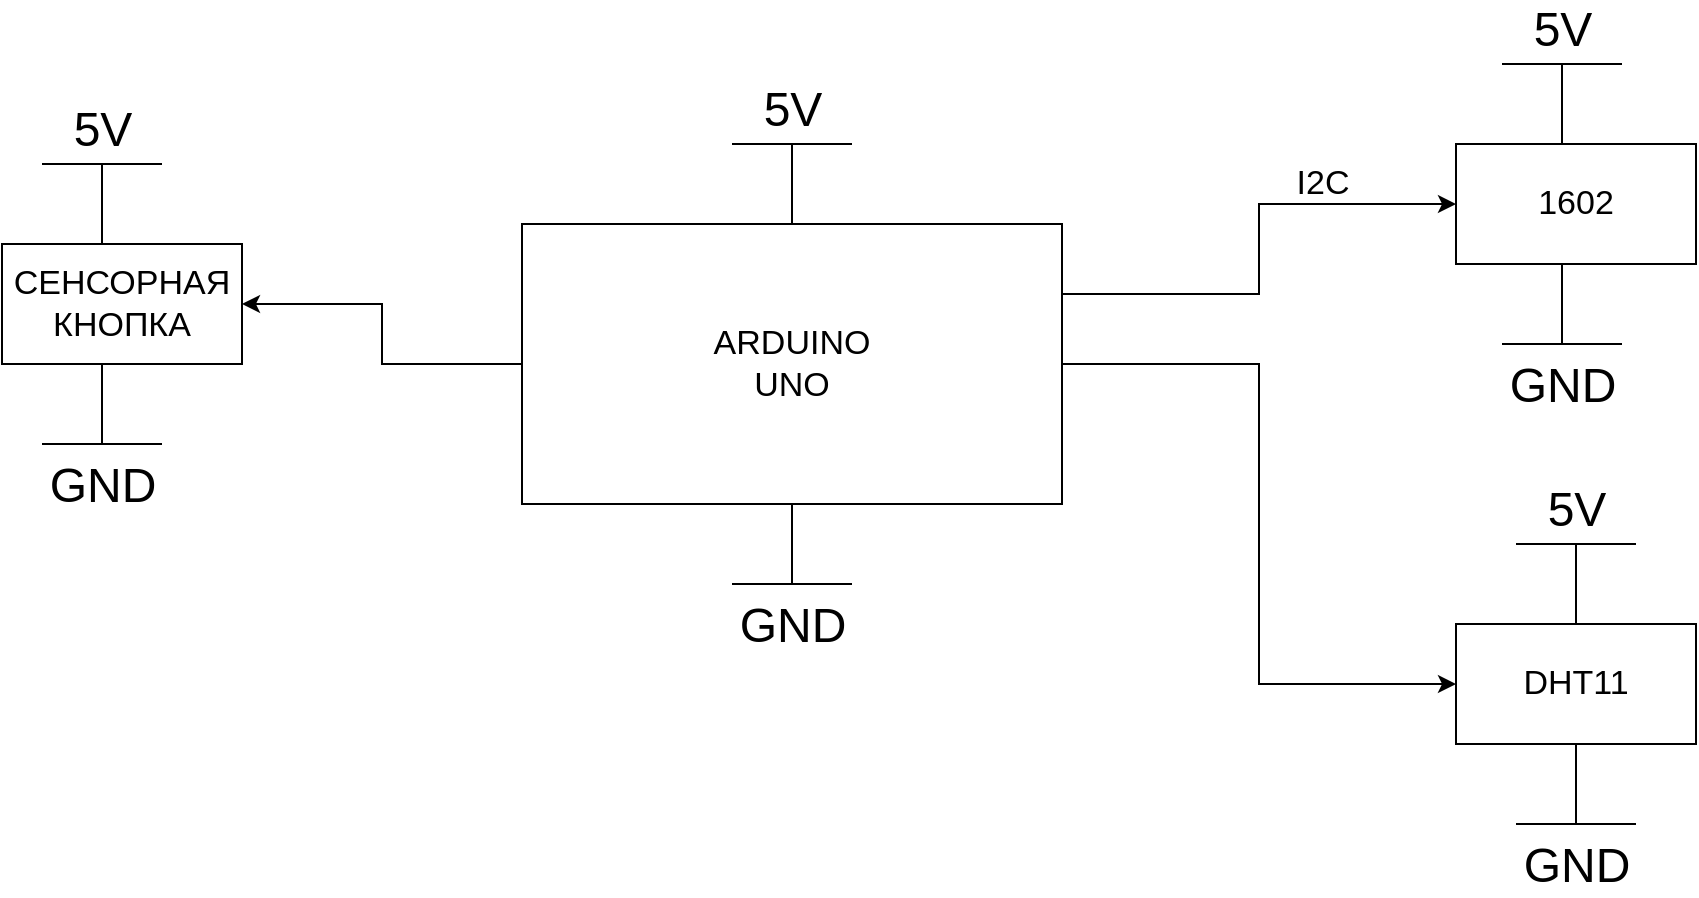 <mxfile version="16.6.5" type="device"><diagram id="uvyLttWHb2v7ajW6URWj" name="Page-1"><mxGraphModel dx="3412" dy="2458" grid="1" gridSize="10" guides="1" tooltips="1" connect="1" arrows="1" fold="1" page="1" pageScale="1" pageWidth="827" pageHeight="1169" math="0" shadow="0"><root><mxCell id="0"/><mxCell id="1" parent="0"/><mxCell id="EZgPEcT3w4KVhnEbb-y5-7" style="edgeStyle=orthogonalEdgeStyle;rounded=0;orthogonalLoop=1;jettySize=auto;html=1;entryX=1;entryY=0.5;entryDx=0;entryDy=0;fontSize=17;" parent="1" source="EZgPEcT3w4KVhnEbb-y5-1" target="EZgPEcT3w4KVhnEbb-y5-5" edge="1"><mxGeometry relative="1" as="geometry"/></mxCell><mxCell id="EZgPEcT3w4KVhnEbb-y5-8" style="edgeStyle=orthogonalEdgeStyle;rounded=0;orthogonalLoop=1;jettySize=auto;html=1;entryX=0;entryY=0.5;entryDx=0;entryDy=0;fontSize=17;" parent="1" source="EZgPEcT3w4KVhnEbb-y5-1" target="EZgPEcT3w4KVhnEbb-y5-4" edge="1"><mxGeometry relative="1" as="geometry"/></mxCell><mxCell id="EZgPEcT3w4KVhnEbb-y5-17" style="edgeStyle=orthogonalEdgeStyle;rounded=0;orthogonalLoop=1;jettySize=auto;html=1;exitX=1;exitY=0.25;exitDx=0;exitDy=0;entryX=0;entryY=0.5;entryDx=0;entryDy=0;" parent="1" source="EZgPEcT3w4KVhnEbb-y5-1" target="EZgPEcT3w4KVhnEbb-y5-6" edge="1"><mxGeometry relative="1" as="geometry"/></mxCell><mxCell id="EZgPEcT3w4KVhnEbb-y5-1" value="&lt;div&gt;&lt;font style=&quot;font-size: 17px&quot;&gt;ARDUINO&lt;/font&gt;&lt;/div&gt;&lt;div&gt;&lt;font style=&quot;font-size: 17px&quot;&gt;&lt;font style=&quot;font-size: 17px&quot;&gt;UNO&lt;/font&gt;&lt;br&gt;&lt;/font&gt;&lt;/div&gt;" style="rounded=0;whiteSpace=wrap;html=1;" parent="1" vertex="1"><mxGeometry x="240" y="80" width="270" height="140" as="geometry"/></mxCell><mxCell id="EZgPEcT3w4KVhnEbb-y5-3" value="5V" style="verticalLabelPosition=top;verticalAlign=bottom;shape=mxgraph.electrical.signal_sources.vdd;shadow=0;dashed=0;align=center;strokeWidth=1;fontSize=24;html=1;flipV=1;" parent="1" vertex="1"><mxGeometry x="345" y="40" width="60" height="40" as="geometry"/></mxCell><mxCell id="EZgPEcT3w4KVhnEbb-y5-4" value="DHT11" style="rounded=0;whiteSpace=wrap;html=1;fontSize=17;" parent="1" vertex="1"><mxGeometry x="707" y="280" width="120" height="60" as="geometry"/></mxCell><mxCell id="EZgPEcT3w4KVhnEbb-y5-5" value="&lt;div&gt;СЕНСОРНАЯ &lt;br&gt;&lt;/div&gt;&lt;div&gt;КНОПКА&lt;br&gt;&lt;/div&gt;" style="rounded=0;whiteSpace=wrap;html=1;fontSize=17;" parent="1" vertex="1"><mxGeometry x="-20" y="90" width="120" height="60" as="geometry"/></mxCell><mxCell id="EZgPEcT3w4KVhnEbb-y5-6" value="1602" style="rounded=0;whiteSpace=wrap;html=1;fontSize=17;" parent="1" vertex="1"><mxGeometry x="707" y="40" width="120" height="60" as="geometry"/></mxCell><mxCell id="EZgPEcT3w4KVhnEbb-y5-10" value="I2C" style="text;html=1;align=center;verticalAlign=middle;resizable=0;points=[];autosize=1;strokeColor=none;fillColor=none;fontSize=17;" parent="1" vertex="1"><mxGeometry x="620" y="45" width="40" height="30" as="geometry"/></mxCell><mxCell id="EZgPEcT3w4KVhnEbb-y5-13" value="5V" style="verticalLabelPosition=top;verticalAlign=bottom;shape=mxgraph.electrical.signal_sources.vdd;shadow=0;dashed=0;align=center;strokeWidth=1;fontSize=24;html=1;flipV=1;" parent="1" vertex="1"><mxGeometry y="50" width="60" height="40" as="geometry"/></mxCell><mxCell id="EZgPEcT3w4KVhnEbb-y5-18" value="5V" style="verticalLabelPosition=top;verticalAlign=bottom;shape=mxgraph.electrical.signal_sources.vdd;shadow=0;dashed=0;align=center;strokeWidth=1;fontSize=24;html=1;flipV=1;" parent="1" vertex="1"><mxGeometry x="737" y="240" width="60" height="40" as="geometry"/></mxCell><mxCell id="EZgPEcT3w4KVhnEbb-y5-19" value="5V" style="verticalLabelPosition=top;verticalAlign=bottom;shape=mxgraph.electrical.signal_sources.vdd;shadow=0;dashed=0;align=center;strokeWidth=1;fontSize=24;html=1;flipV=1;" parent="1" vertex="1"><mxGeometry x="730" width="60" height="40" as="geometry"/></mxCell><mxCell id="EZgPEcT3w4KVhnEbb-y5-20" value="GND" style="pointerEvents=1;verticalLabelPosition=bottom;shadow=0;dashed=0;align=center;html=1;verticalAlign=top;shape=mxgraph.electrical.signal_sources.vss2;fontSize=24;flipV=1;" parent="1" vertex="1"><mxGeometry y="150" width="60" height="40" as="geometry"/></mxCell><mxCell id="EZgPEcT3w4KVhnEbb-y5-21" value="GND" style="pointerEvents=1;verticalLabelPosition=bottom;shadow=0;dashed=0;align=center;html=1;verticalAlign=top;shape=mxgraph.electrical.signal_sources.vss2;fontSize=24;flipV=1;" parent="1" vertex="1"><mxGeometry x="345" y="220" width="60" height="40" as="geometry"/></mxCell><mxCell id="EZgPEcT3w4KVhnEbb-y5-22" value="GND" style="pointerEvents=1;verticalLabelPosition=bottom;shadow=0;dashed=0;align=center;html=1;verticalAlign=top;shape=mxgraph.electrical.signal_sources.vss2;fontSize=24;flipV=1;" parent="1" vertex="1"><mxGeometry x="730" y="100" width="60" height="40" as="geometry"/></mxCell><mxCell id="EZgPEcT3w4KVhnEbb-y5-27" value="GND" style="pointerEvents=1;verticalLabelPosition=bottom;shadow=0;dashed=0;align=center;html=1;verticalAlign=top;shape=mxgraph.electrical.signal_sources.vss2;fontSize=24;flipV=1;" parent="1" vertex="1"><mxGeometry x="737" y="340" width="60" height="40" as="geometry"/></mxCell></root></mxGraphModel></diagram></mxfile>